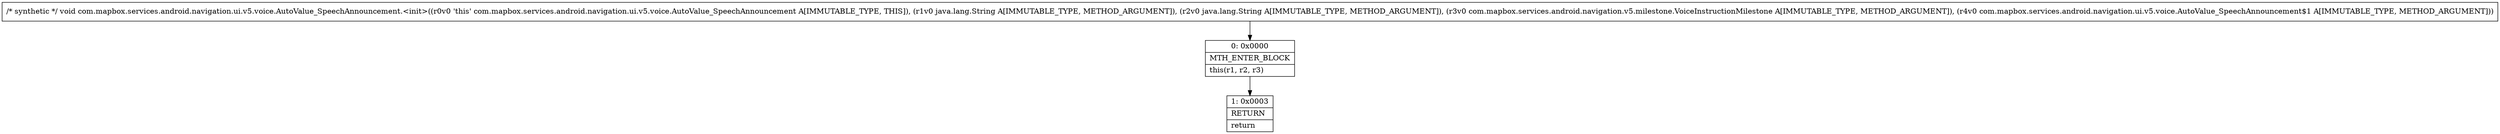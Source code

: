 digraph "CFG forcom.mapbox.services.android.navigation.ui.v5.voice.AutoValue_SpeechAnnouncement.\<init\>(Ljava\/lang\/String;Ljava\/lang\/String;Lcom\/mapbox\/services\/android\/navigation\/v5\/milestone\/VoiceInstructionMilestone;Lcom\/mapbox\/services\/android\/navigation\/ui\/v5\/voice\/AutoValue_SpeechAnnouncement$1;)V" {
Node_0 [shape=record,label="{0\:\ 0x0000|MTH_ENTER_BLOCK\l|this(r1, r2, r3)\l}"];
Node_1 [shape=record,label="{1\:\ 0x0003|RETURN\l|return\l}"];
MethodNode[shape=record,label="{\/* synthetic *\/ void com.mapbox.services.android.navigation.ui.v5.voice.AutoValue_SpeechAnnouncement.\<init\>((r0v0 'this' com.mapbox.services.android.navigation.ui.v5.voice.AutoValue_SpeechAnnouncement A[IMMUTABLE_TYPE, THIS]), (r1v0 java.lang.String A[IMMUTABLE_TYPE, METHOD_ARGUMENT]), (r2v0 java.lang.String A[IMMUTABLE_TYPE, METHOD_ARGUMENT]), (r3v0 com.mapbox.services.android.navigation.v5.milestone.VoiceInstructionMilestone A[IMMUTABLE_TYPE, METHOD_ARGUMENT]), (r4v0 com.mapbox.services.android.navigation.ui.v5.voice.AutoValue_SpeechAnnouncement$1 A[IMMUTABLE_TYPE, METHOD_ARGUMENT])) }"];
MethodNode -> Node_0;
Node_0 -> Node_1;
}

